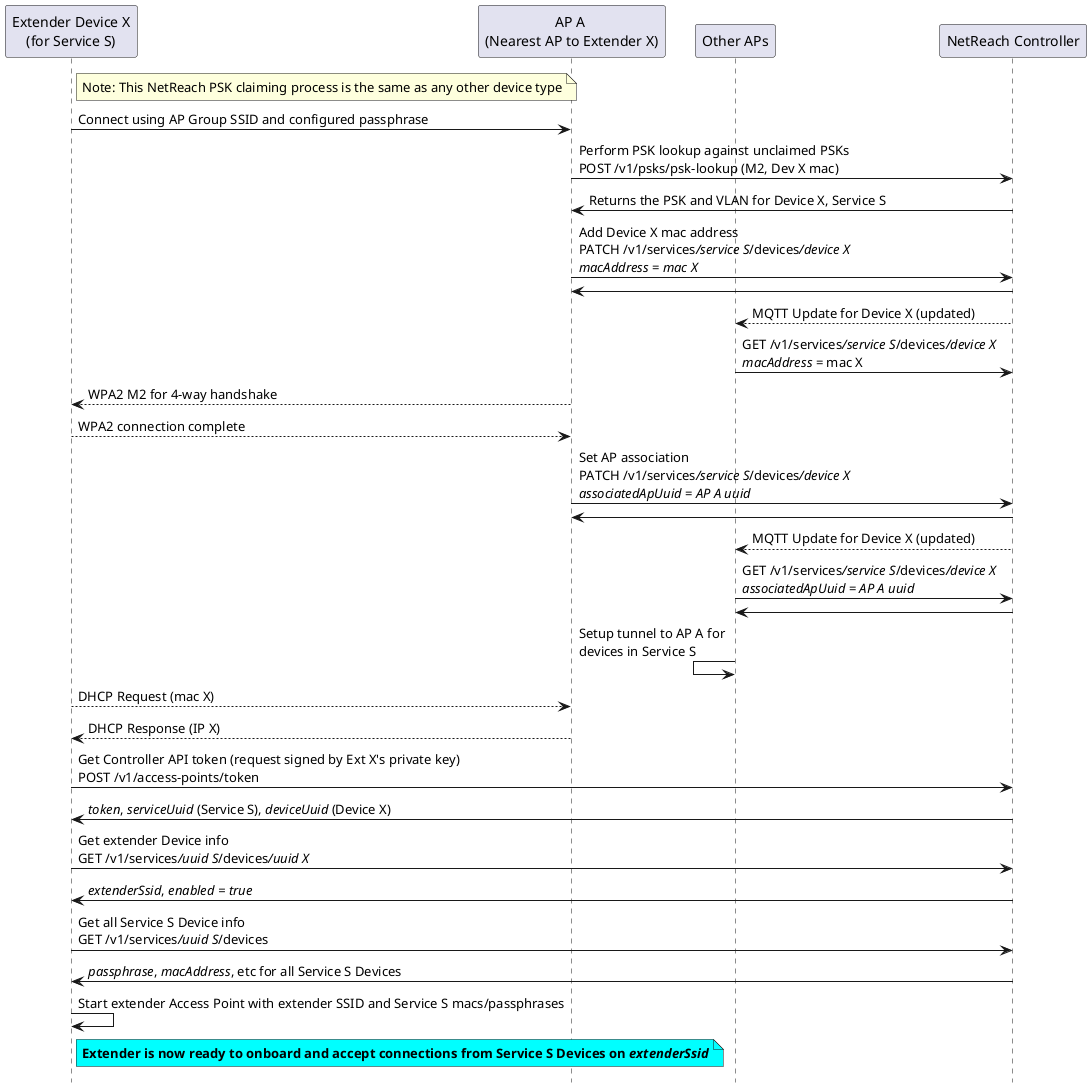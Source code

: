 @startuml

participant "Extender Device X\n(for Service S)" as extender
participant "AP A \n(Nearest AP to Extender X)" as AP
participant "Other APs" as APs
participant "NetReach Controller" as controller
hide footbox

note right of extender: Note: This NetReach PSK claiming process is the same as any other device type
extender -> AP: Connect using AP Group SSID and configured passphrase
AP -> controller: Perform PSK lookup against unclaimed PSKs\nPOST /v1/psks/psk-lookup (M2, Dev X mac)
controller -> AP: Returns the PSK and VLAN for Device X, Service S
AP -> controller: Add Device X mac address\nPATCH /v1/services///service S///devices///device X//\n//macAddress// = //mac X//
controller -> AP:
controller --> APs: MQTT Update for Device X (updated)
APs -> controller: GET /v1/services///service S///devices///device X//\n//macAddress// = mac X
AP --> extender: WPA2 M2 for 4-way handshake
extender --> AP: WPA2 connection complete
AP -> controller: Set AP association\nPATCH /v1/services///service S///devices///device X//\n//associatedApUuid// = //AP A uuid//
controller -> AP:
controller --> APs: MQTT Update for Device X (updated)
APs -> controller: GET /v1/services///service S///devices///device X//\n//associatedApUuid// = //AP A uuid//
controller -> APs:
APs <- APs: Setup tunnel to AP A for \ndevices in Service S


extender --> AP: DHCP Request (mac X)
AP --> extender: DHCP Response (IP X)
extender -> controller: Get Controller API token (request signed by Ext X's private key)\nPOST /v1/access-points/token
controller -> extender: //token//, //serviceUuid// (Service S), //deviceUuid// (Device X)
extender -> controller: Get extender Device info\nGET /v1/services///uuid S///devices///uuid X//
controller -> extender: //extenderSsid//, //enabled = true//
extender -> controller: Get all Service S Device info\nGET /v1/services///uuid S///devices
controller -> extender: //passphrase//, //macAddress//, etc for all Service S Devices
extender -> extender: Start extender Access Point with extender SSID and Service S macs/passphrases
note right of extender #aqua: **Extender is now ready to onboard and accept connections from Service S Devices on //extenderSsid//**


@enduml